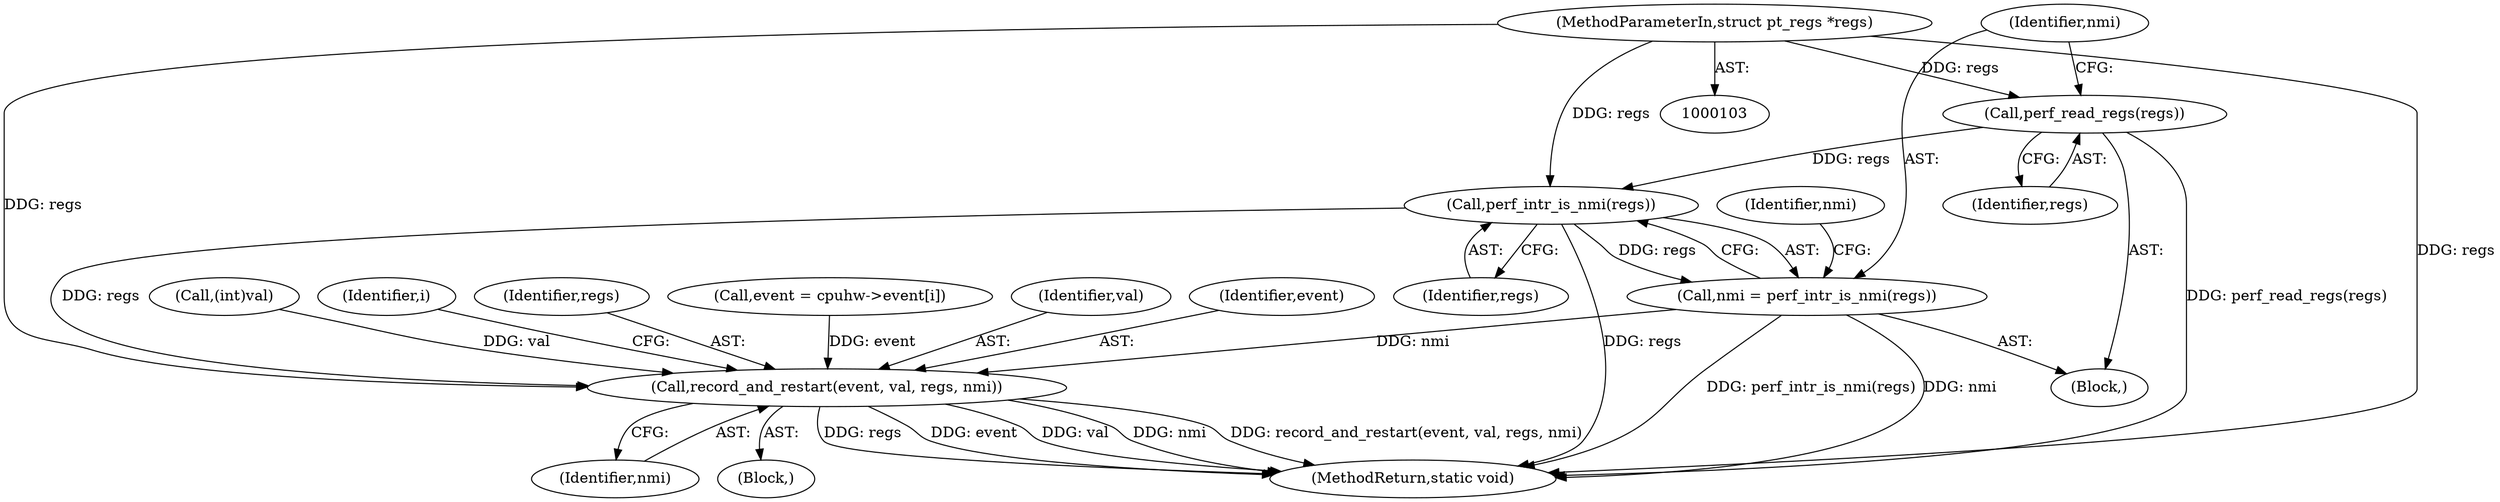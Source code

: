 digraph "0_linux_a8b0ca17b80e92faab46ee7179ba9e99ccb61233_15@pointer" {
"1000134" [label="(Call,perf_intr_is_nmi(regs))"];
"1000130" [label="(Call,perf_read_regs(regs))"];
"1000104" [label="(MethodParameterIn,struct pt_regs *regs)"];
"1000132" [label="(Call,nmi = perf_intr_is_nmi(regs))"];
"1000193" [label="(Call,record_and_restart(event, val, regs, nmi))"];
"1000193" [label="(Call,record_and_restart(event, val, regs, nmi))"];
"1000197" [label="(Identifier,nmi)"];
"1000185" [label="(Call,(int)val)"];
"1000151" [label="(Identifier,i)"];
"1000130" [label="(Call,perf_read_regs(regs))"];
"1000105" [label="(Block,)"];
"1000104" [label="(MethodParameterIn,struct pt_regs *regs)"];
"1000135" [label="(Identifier,regs)"];
"1000134" [label="(Call,perf_intr_is_nmi(regs))"];
"1000131" [label="(Identifier,regs)"];
"1000132" [label="(Call,nmi = perf_intr_is_nmi(regs))"];
"1000196" [label="(Identifier,regs)"];
"1000189" [label="(Block,)"];
"1000246" [label="(MethodReturn,static void)"];
"1000195" [label="(Identifier,val)"];
"1000137" [label="(Identifier,nmi)"];
"1000133" [label="(Identifier,nmi)"];
"1000153" [label="(Call,event = cpuhw->event[i])"];
"1000194" [label="(Identifier,event)"];
"1000134" -> "1000132"  [label="AST: "];
"1000134" -> "1000135"  [label="CFG: "];
"1000135" -> "1000134"  [label="AST: "];
"1000132" -> "1000134"  [label="CFG: "];
"1000134" -> "1000246"  [label="DDG: regs"];
"1000134" -> "1000132"  [label="DDG: regs"];
"1000130" -> "1000134"  [label="DDG: regs"];
"1000104" -> "1000134"  [label="DDG: regs"];
"1000134" -> "1000193"  [label="DDG: regs"];
"1000130" -> "1000105"  [label="AST: "];
"1000130" -> "1000131"  [label="CFG: "];
"1000131" -> "1000130"  [label="AST: "];
"1000133" -> "1000130"  [label="CFG: "];
"1000130" -> "1000246"  [label="DDG: perf_read_regs(regs)"];
"1000104" -> "1000130"  [label="DDG: regs"];
"1000104" -> "1000103"  [label="AST: "];
"1000104" -> "1000246"  [label="DDG: regs"];
"1000104" -> "1000193"  [label="DDG: regs"];
"1000132" -> "1000105"  [label="AST: "];
"1000133" -> "1000132"  [label="AST: "];
"1000137" -> "1000132"  [label="CFG: "];
"1000132" -> "1000246"  [label="DDG: perf_intr_is_nmi(regs)"];
"1000132" -> "1000246"  [label="DDG: nmi"];
"1000132" -> "1000193"  [label="DDG: nmi"];
"1000193" -> "1000189"  [label="AST: "];
"1000193" -> "1000197"  [label="CFG: "];
"1000194" -> "1000193"  [label="AST: "];
"1000195" -> "1000193"  [label="AST: "];
"1000196" -> "1000193"  [label="AST: "];
"1000197" -> "1000193"  [label="AST: "];
"1000151" -> "1000193"  [label="CFG: "];
"1000193" -> "1000246"  [label="DDG: event"];
"1000193" -> "1000246"  [label="DDG: val"];
"1000193" -> "1000246"  [label="DDG: nmi"];
"1000193" -> "1000246"  [label="DDG: record_and_restart(event, val, regs, nmi)"];
"1000193" -> "1000246"  [label="DDG: regs"];
"1000153" -> "1000193"  [label="DDG: event"];
"1000185" -> "1000193"  [label="DDG: val"];
}
